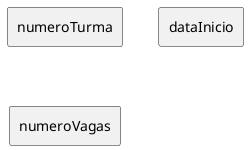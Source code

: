 @startuml

!$atributosCurso = ["nomes", "cargaHoraria", "valor"]
!$atributosTurma = ["numeroTurma", "dataInicio", "numeroVagas"]
!$dadosCurso = ["String", "integer", "Double"]

!$lista = ["atributosCurso", "atributosTurma", "atributosMatricula"]

!function $teste($a)
  
  !if (atributosCurso == $a)
    !$resultado = $atributosCurso
  !elseif (atributosTurma == $a)
    !$resultado = $atributosTurma
  !else
    !$resultado = "Nenhum resultado válido!"
  !endif
  !return $resultado
  
!endfunction


!$a = 0

!$b = $teste($lista[1])

!foreach $item in $b
  rectangle "$item"
!endfor


@enduml
